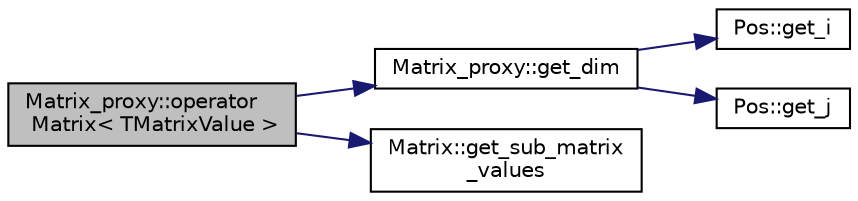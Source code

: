 digraph "Matrix_proxy::operator Matrix&lt; TMatrixValue &gt;"
{
 // LATEX_PDF_SIZE
  edge [fontname="Helvetica",fontsize="10",labelfontname="Helvetica",labelfontsize="10"];
  node [fontname="Helvetica",fontsize="10",shape=record];
  rankdir="LR";
  Node1 [label="Matrix_proxy::operator\l Matrix\< TMatrixValue \>",height=0.2,width=0.4,color="black", fillcolor="grey75", style="filled", fontcolor="black",tooltip="Vector cast operator from row/column slice."];
  Node1 -> Node2 [color="midnightblue",fontsize="10",style="solid",fontname="Helvetica"];
  Node2 [label="Matrix_proxy::get_dim",height=0.2,width=0.4,color="black", fillcolor="white", style="filled",URL="$classMatrix__proxy.html#a47c8e2b7923a162d5d542926d69034f8",tooltip="dim getter."];
  Node2 -> Node3 [color="midnightblue",fontsize="10",style="solid",fontname="Helvetica"];
  Node3 [label="Pos::get_i",height=0.2,width=0.4,color="black", fillcolor="white", style="filled",URL="$classPos.html#afeea819c9f21be202f907dd9797209f1",tooltip="[i] getter."];
  Node2 -> Node4 [color="midnightblue",fontsize="10",style="solid",fontname="Helvetica"];
  Node4 [label="Pos::get_j",height=0.2,width=0.4,color="black", fillcolor="white", style="filled",URL="$classPos.html#abc4d294c12c25bed750be0777b7523da",tooltip="[j] getter."];
  Node1 -> Node5 [color="midnightblue",fontsize="10",style="solid",fontname="Helvetica"];
  Node5 [label="Matrix::get_sub_matrix\l_values",height=0.2,width=0.4,color="black", fillcolor="white", style="filled",URL="$classMatrix.html#a71a3a96fd491ac388035ee9584b50460",tooltip="Get all the recorded values from sub-matrix."];
}
